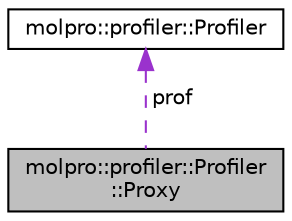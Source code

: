 digraph "molpro::profiler::Profiler::Proxy"
{
 // LATEX_PDF_SIZE
  edge [fontname="Helvetica",fontsize="10",labelfontname="Helvetica",labelfontsize="10"];
  node [fontname="Helvetica",fontsize="10",shape=record];
  Node1 [label="molpro::profiler::Profiler\l::Proxy",height=0.2,width=0.4,color="black", fillcolor="grey75", style="filled", fontcolor="black",tooltip="Proxy object that calls start() on creation and stop() on destruction."];
  Node2 -> Node1 [dir="back",color="darkorchid3",fontsize="10",style="dashed",label=" prof" ,fontname="Helvetica"];
  Node2 [label="molpro::profiler::Profiler",height=0.2,width=0.4,color="black", fillcolor="white", style="filled",URL="$classmolpro_1_1profiler_1_1Profiler.html",tooltip="Instrumental profiler for timing sections of code."];
}
